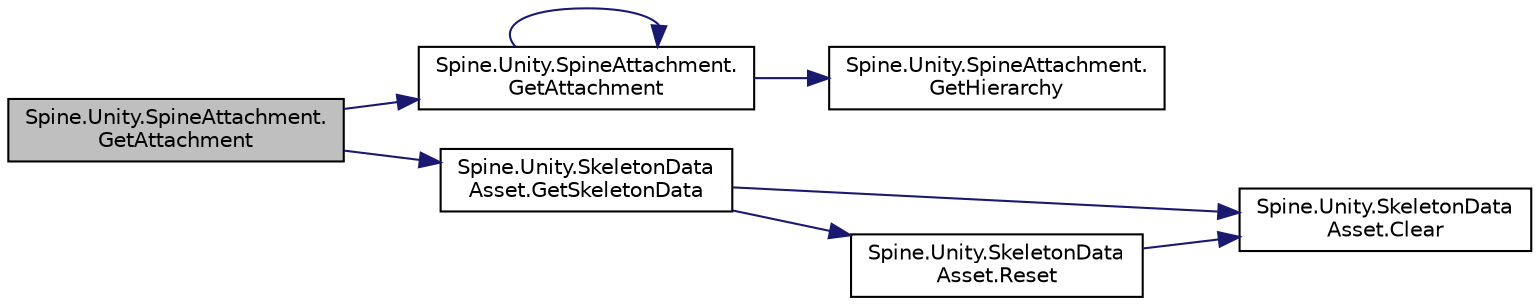 digraph "Spine.Unity.SpineAttachment.GetAttachment"
{
 // LATEX_PDF_SIZE
  edge [fontname="Helvetica",fontsize="10",labelfontname="Helvetica",labelfontsize="10"];
  node [fontname="Helvetica",fontsize="10",shape=record];
  rankdir="LR";
  Node1 [label="Spine.Unity.SpineAttachment.\lGetAttachment",height=0.2,width=0.4,color="black", fillcolor="grey75", style="filled", fontcolor="black",tooltip=" "];
  Node1 -> Node2 [color="midnightblue",fontsize="10",style="solid",fontname="Helvetica"];
  Node2 [label="Spine.Unity.SpineAttachment.\lGetAttachment",height=0.2,width=0.4,color="black", fillcolor="white", style="filled",URL="$class_spine_1_1_unity_1_1_spine_attachment.html#a853967ef5a05a6e3e4fd4f949eae272c",tooltip=" "];
  Node2 -> Node2 [color="midnightblue",fontsize="10",style="solid",fontname="Helvetica"];
  Node2 -> Node3 [color="midnightblue",fontsize="10",style="solid",fontname="Helvetica"];
  Node3 [label="Spine.Unity.SpineAttachment.\lGetHierarchy",height=0.2,width=0.4,color="black", fillcolor="white", style="filled",URL="$class_spine_1_1_unity_1_1_spine_attachment.html#ab3c1a30bb84f51167e510e970bfbc70b",tooltip=" "];
  Node1 -> Node4 [color="midnightblue",fontsize="10",style="solid",fontname="Helvetica"];
  Node4 [label="Spine.Unity.SkeletonData\lAsset.GetSkeletonData",height=0.2,width=0.4,color="black", fillcolor="white", style="filled",URL="$class_spine_1_1_unity_1_1_skeleton_data_asset.html#a2b0df38bd74c1b464ed8543f72c7fd4e",tooltip=" "];
  Node4 -> Node5 [color="midnightblue",fontsize="10",style="solid",fontname="Helvetica"];
  Node5 [label="Spine.Unity.SkeletonData\lAsset.Clear",height=0.2,width=0.4,color="black", fillcolor="white", style="filled",URL="$class_spine_1_1_unity_1_1_skeleton_data_asset.html#a0609f106c8b6f209cdcc696dc7ef5361",tooltip=" "];
  Node4 -> Node6 [color="midnightblue",fontsize="10",style="solid",fontname="Helvetica"];
  Node6 [label="Spine.Unity.SkeletonData\lAsset.Reset",height=0.2,width=0.4,color="black", fillcolor="white", style="filled",URL="$class_spine_1_1_unity_1_1_skeleton_data_asset.html#a36c686acb39535dbb13d1a55692b0f04",tooltip=" "];
  Node6 -> Node5 [color="midnightblue",fontsize="10",style="solid",fontname="Helvetica"];
}
